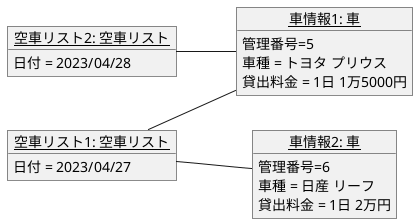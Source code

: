 @startuml 図3-6_オブジェクト図
left to right direction
object "<u>空車リスト2: 空車リスト</u>" as k2 {
日付 = 2023/04/28
}
object "<u>空車リスト1: 空車リスト</u>" as k1 {
日付 = 2023/04/27
}
object "<u>車情報1: 車</u>" as car1 {
管理番号=5
車種 = トヨタ プリウス
貸出料金 = 1日 1万5000円
}
object "<u>車情報2: 車</u>" as car2 {
管理番号=6
車種 = 日産 リーフ
貸出料金 = 1日 2万円
}
k1 -- car1
k1 -- car2
k2 -- car1
@enduml